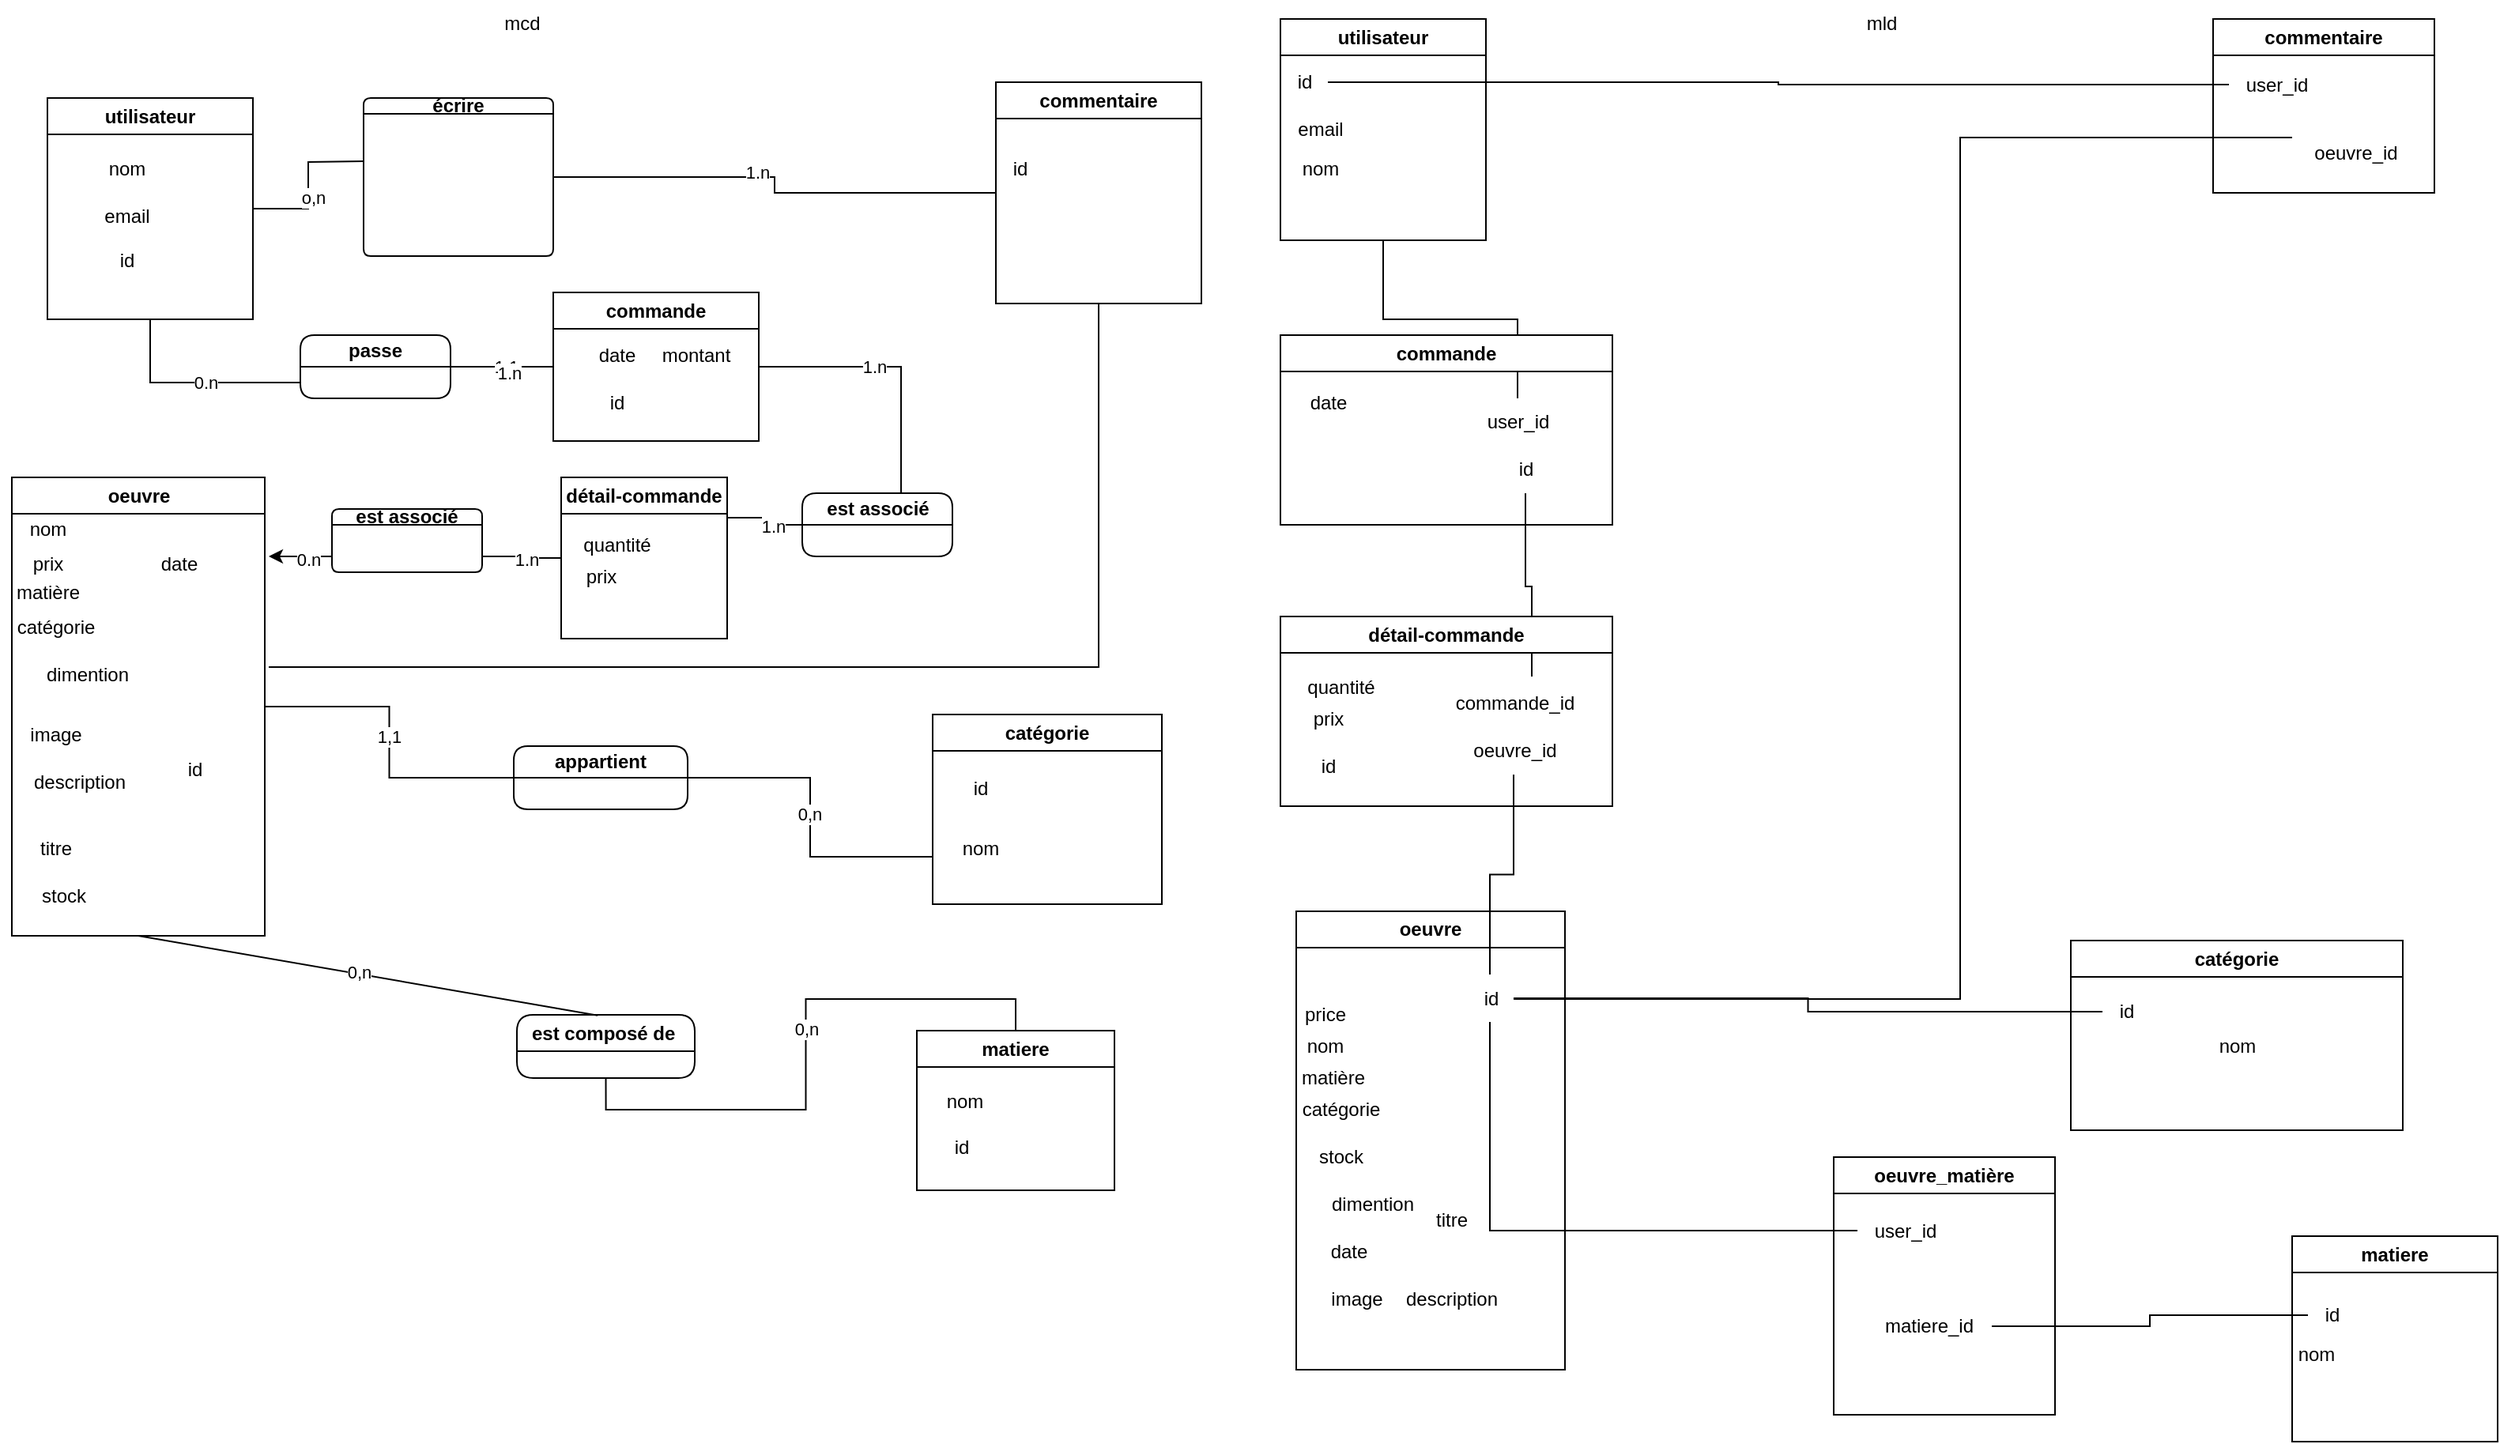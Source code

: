 <mxfile version="21.7.5" type="github">
  <diagram name="Page-1" id="X5yiu0FX78xxfUfAtPjb">
    <mxGraphModel dx="1434" dy="1965" grid="1" gridSize="10" guides="1" tooltips="1" connect="1" arrows="0" fold="1" page="1" pageScale="1" pageWidth="827" pageHeight="1169" math="0" shadow="0">
      <root>
        <mxCell id="0" />
        <mxCell id="1" parent="0" />
        <mxCell id="hKR2xqrBpBzkC_AzMMqJ-10" style="edgeStyle=orthogonalEdgeStyle;rounded=0;orthogonalLoop=1;jettySize=auto;html=1;exitX=1;exitY=0.5;exitDx=0;exitDy=0;endArrow=none;endFill=0;entryX=0;entryY=0.5;entryDx=0;entryDy=0;" parent="1" source="hKR2xqrBpBzkC_AzMMqJ-1" target="hKR2xqrBpBzkC_AzMMqJ-8" edge="1">
          <mxGeometry relative="1" as="geometry">
            <mxPoint x="290" y="150" as="targetPoint" />
          </mxGeometry>
        </mxCell>
        <mxCell id="UXMaB1IVvwFSShyEtTy--24" value="1,1" style="edgeLabel;html=1;align=center;verticalAlign=middle;resizable=0;points=[];" parent="hKR2xqrBpBzkC_AzMMqJ-10" vertex="1" connectable="0">
          <mxGeometry x="-0.04" y="-1" relative="1" as="geometry">
            <mxPoint as="offset" />
          </mxGeometry>
        </mxCell>
        <mxCell id="hKR2xqrBpBzkC_AzMMqJ-1" value="oeuvre" style="swimlane;whiteSpace=wrap;html=1;" parent="1" vertex="1">
          <mxGeometry x="37.5" y="300" width="160" height="290" as="geometry">
            <mxRectangle x="100" y="90" width="80" height="30" as="alternateBounds" />
          </mxGeometry>
        </mxCell>
        <mxCell id="OttDLDanhumkcIIVTUDi-1" value="nom" style="text;html=1;align=center;verticalAlign=middle;resizable=0;points=[];autosize=1;strokeColor=none;fillColor=none;" parent="hKR2xqrBpBzkC_AzMMqJ-1" vertex="1">
          <mxGeometry x="-2.5" y="18" width="50" height="30" as="geometry" />
        </mxCell>
        <mxCell id="OttDLDanhumkcIIVTUDi-12" value="prix" style="text;html=1;align=center;verticalAlign=middle;resizable=0;points=[];autosize=1;strokeColor=none;fillColor=none;" parent="hKR2xqrBpBzkC_AzMMqJ-1" vertex="1">
          <mxGeometry x="2.5" y="40" width="40" height="30" as="geometry" />
        </mxCell>
        <mxCell id="OttDLDanhumkcIIVTUDi-5" value="matière" style="text;html=1;align=center;verticalAlign=middle;resizable=0;points=[];autosize=1;strokeColor=none;fillColor=none;" parent="hKR2xqrBpBzkC_AzMMqJ-1" vertex="1">
          <mxGeometry x="-7.5" y="58" width="60" height="30" as="geometry" />
        </mxCell>
        <mxCell id="OttDLDanhumkcIIVTUDi-6" value="catégorie&lt;br&gt;" style="text;html=1;align=center;verticalAlign=middle;resizable=0;points=[];autosize=1;strokeColor=none;fillColor=none;" parent="hKR2xqrBpBzkC_AzMMqJ-1" vertex="1">
          <mxGeometry x="-7.5" y="80" width="70" height="30" as="geometry" />
        </mxCell>
        <mxCell id="7Hj6Rm724ojfowIjyQZJ-3" value="titre" style="text;html=1;align=center;verticalAlign=middle;resizable=0;points=[];autosize=1;strokeColor=none;fillColor=none;" vertex="1" parent="hKR2xqrBpBzkC_AzMMqJ-1">
          <mxGeometry x="7.5" y="220" width="40" height="30" as="geometry" />
        </mxCell>
        <mxCell id="7Hj6Rm724ojfowIjyQZJ-4" value="image&lt;br&gt;" style="text;html=1;align=center;verticalAlign=middle;resizable=0;points=[];autosize=1;strokeColor=none;fillColor=none;" vertex="1" parent="hKR2xqrBpBzkC_AzMMqJ-1">
          <mxGeometry x="-2.5" y="148" width="60" height="30" as="geometry" />
        </mxCell>
        <mxCell id="7Hj6Rm724ojfowIjyQZJ-7" value="description" style="text;html=1;align=center;verticalAlign=middle;resizable=0;points=[];autosize=1;strokeColor=none;fillColor=none;" vertex="1" parent="hKR2xqrBpBzkC_AzMMqJ-1">
          <mxGeometry x="2.5" y="178" width="80" height="30" as="geometry" />
        </mxCell>
        <mxCell id="7Hj6Rm724ojfowIjyQZJ-6" value="stock" style="text;html=1;align=center;verticalAlign=middle;resizable=0;points=[];autosize=1;strokeColor=none;fillColor=none;" vertex="1" parent="hKR2xqrBpBzkC_AzMMqJ-1">
          <mxGeometry x="7.5" y="250" width="50" height="30" as="geometry" />
        </mxCell>
        <mxCell id="7Hj6Rm724ojfowIjyQZJ-5" value="date" style="text;html=1;align=center;verticalAlign=middle;resizable=0;points=[];autosize=1;strokeColor=none;fillColor=none;" vertex="1" parent="hKR2xqrBpBzkC_AzMMqJ-1">
          <mxGeometry x="80" y="40" width="50" height="30" as="geometry" />
        </mxCell>
        <mxCell id="7Hj6Rm724ojfowIjyQZJ-1" value="dimention" style="text;html=1;align=center;verticalAlign=middle;resizable=0;points=[];autosize=1;strokeColor=none;fillColor=none;" vertex="1" parent="hKR2xqrBpBzkC_AzMMqJ-1">
          <mxGeometry x="7.5" y="110" width="80" height="30" as="geometry" />
        </mxCell>
        <mxCell id="OttDLDanhumkcIIVTUDi-24" value="id" style="text;html=1;align=center;verticalAlign=middle;resizable=0;points=[];autosize=1;strokeColor=none;fillColor=none;" parent="hKR2xqrBpBzkC_AzMMqJ-1" vertex="1">
          <mxGeometry x="100" y="170" width="30" height="30" as="geometry" />
        </mxCell>
        <mxCell id="hKR2xqrBpBzkC_AzMMqJ-7" style="edgeStyle=orthogonalEdgeStyle;rounded=0;orthogonalLoop=1;jettySize=auto;html=1;exitX=0.5;exitY=1;exitDx=0;exitDy=0;entryX=0.5;entryY=0;entryDx=0;entryDy=0;endArrow=none;endFill=0;" parent="1" source="hKR2xqrBpBzkC_AzMMqJ-2" target="hKR2xqrBpBzkC_AzMMqJ-4" edge="1">
          <mxGeometry relative="1" as="geometry" />
        </mxCell>
        <mxCell id="OttDLDanhumkcIIVTUDi-23" value="0,n" style="edgeLabel;html=1;align=center;verticalAlign=middle;resizable=0;points=[];" parent="hKR2xqrBpBzkC_AzMMqJ-7" vertex="1" connectable="0">
          <mxGeometry x="0.073" relative="1" as="geometry">
            <mxPoint as="offset" />
          </mxGeometry>
        </mxCell>
        <mxCell id="hKR2xqrBpBzkC_AzMMqJ-2" value="est composé de&amp;nbsp;" style="swimlane;whiteSpace=wrap;html=1;rounded=1;" parent="1" vertex="1">
          <mxGeometry x="357" y="640" width="112.5" height="40" as="geometry" />
        </mxCell>
        <mxCell id="hKR2xqrBpBzkC_AzMMqJ-3" value="" style="endArrow=none;html=1;rounded=0;entryX=0.5;entryY=1;entryDx=0;entryDy=0;exitX=0.454;exitY=0.009;exitDx=0;exitDy=0;exitPerimeter=0;" parent="1" source="hKR2xqrBpBzkC_AzMMqJ-2" target="hKR2xqrBpBzkC_AzMMqJ-1" edge="1">
          <mxGeometry width="50" height="50" relative="1" as="geometry">
            <mxPoint x="140" y="260" as="sourcePoint" />
            <mxPoint x="190" y="210" as="targetPoint" />
          </mxGeometry>
        </mxCell>
        <mxCell id="UXMaB1IVvwFSShyEtTy--27" value="0,n" style="edgeLabel;html=1;align=center;verticalAlign=middle;resizable=0;points=[];" parent="hKR2xqrBpBzkC_AzMMqJ-3" vertex="1" connectable="0">
          <mxGeometry x="0.041" y="-1" relative="1" as="geometry">
            <mxPoint as="offset" />
          </mxGeometry>
        </mxCell>
        <mxCell id="hKR2xqrBpBzkC_AzMMqJ-4" value="matiere" style="swimlane;whiteSpace=wrap;html=1;" parent="1" vertex="1">
          <mxGeometry x="610" y="650" width="125" height="101" as="geometry" />
        </mxCell>
        <mxCell id="OttDLDanhumkcIIVTUDi-13" value="nom" style="text;html=1;align=center;verticalAlign=middle;resizable=0;points=[];autosize=1;strokeColor=none;fillColor=none;" parent="hKR2xqrBpBzkC_AzMMqJ-4" vertex="1">
          <mxGeometry x="5" y="30" width="50" height="30" as="geometry" />
        </mxCell>
        <mxCell id="7Hj6Rm724ojfowIjyQZJ-76" value="id" style="text;html=1;align=center;verticalAlign=middle;resizable=0;points=[];autosize=1;strokeColor=none;fillColor=none;" vertex="1" parent="hKR2xqrBpBzkC_AzMMqJ-4">
          <mxGeometry x="12.5" y="58.5" width="30" height="30" as="geometry" />
        </mxCell>
        <mxCell id="hKR2xqrBpBzkC_AzMMqJ-11" style="edgeStyle=orthogonalEdgeStyle;rounded=0;orthogonalLoop=1;jettySize=auto;html=1;exitX=1;exitY=0.5;exitDx=0;exitDy=0;startArrow=none;startFill=0;endArrow=none;endFill=0;entryX=0;entryY=0.75;entryDx=0;entryDy=0;" parent="1" source="hKR2xqrBpBzkC_AzMMqJ-8" target="hKR2xqrBpBzkC_AzMMqJ-9" edge="1">
          <mxGeometry relative="1" as="geometry">
            <mxPoint x="500" y="350" as="targetPoint" />
            <Array as="points" />
          </mxGeometry>
        </mxCell>
        <mxCell id="OttDLDanhumkcIIVTUDi-18" value="0,n" style="edgeLabel;html=1;align=center;verticalAlign=middle;resizable=0;points=[];" parent="hKR2xqrBpBzkC_AzMMqJ-11" vertex="1" connectable="0">
          <mxGeometry x="-0.02" y="-1" relative="1" as="geometry">
            <mxPoint as="offset" />
          </mxGeometry>
        </mxCell>
        <mxCell id="hKR2xqrBpBzkC_AzMMqJ-8" value="appartient" style="swimlane;whiteSpace=wrap;html=1;startSize=20;rounded=1;" parent="1" vertex="1">
          <mxGeometry x="355" y="470" width="110" height="40" as="geometry" />
        </mxCell>
        <mxCell id="hKR2xqrBpBzkC_AzMMqJ-9" value="catégorie" style="swimlane;whiteSpace=wrap;html=1;" parent="1" vertex="1">
          <mxGeometry x="620" y="450" width="145" height="120" as="geometry" />
        </mxCell>
        <mxCell id="OttDLDanhumkcIIVTUDi-52" value="id" style="text;html=1;align=center;verticalAlign=middle;resizable=0;points=[];autosize=1;strokeColor=none;fillColor=none;" parent="hKR2xqrBpBzkC_AzMMqJ-9" vertex="1">
          <mxGeometry x="15" y="32" width="30" height="30" as="geometry" />
        </mxCell>
        <mxCell id="OttDLDanhumkcIIVTUDi-14" value="nom" style="text;html=1;align=center;verticalAlign=middle;resizable=0;points=[];autosize=1;strokeColor=none;fillColor=none;" parent="hKR2xqrBpBzkC_AzMMqJ-9" vertex="1">
          <mxGeometry x="5" y="70" width="50" height="30" as="geometry" />
        </mxCell>
        <mxCell id="km_v9DfZ6WlGLIxboe69-3" style="edgeStyle=orthogonalEdgeStyle;rounded=0;orthogonalLoop=1;jettySize=auto;html=1;exitX=1;exitY=0.5;exitDx=0;exitDy=0;endArrow=none;endFill=0;" parent="1" source="hKR2xqrBpBzkC_AzMMqJ-14" edge="1">
          <mxGeometry relative="1" as="geometry">
            <mxPoint x="260" y="100" as="targetPoint" />
          </mxGeometry>
        </mxCell>
        <mxCell id="UXMaB1IVvwFSShyEtTy--25" value="o,n" style="edgeLabel;html=1;align=center;verticalAlign=middle;resizable=0;points=[];" parent="km_v9DfZ6WlGLIxboe69-3" vertex="1" connectable="0">
          <mxGeometry x="-0.148" y="-2" relative="1" as="geometry">
            <mxPoint x="1" as="offset" />
          </mxGeometry>
        </mxCell>
        <mxCell id="7Hj6Rm724ojfowIjyQZJ-54" style="edgeStyle=orthogonalEdgeStyle;rounded=0;orthogonalLoop=1;jettySize=auto;html=1;exitX=0.5;exitY=1;exitDx=0;exitDy=0;entryX=0;entryY=0.75;entryDx=0;entryDy=0;endArrow=none;endFill=0;" edge="1" parent="1" source="hKR2xqrBpBzkC_AzMMqJ-14" target="7Hj6Rm724ojfowIjyQZJ-50">
          <mxGeometry relative="1" as="geometry" />
        </mxCell>
        <mxCell id="7Hj6Rm724ojfowIjyQZJ-60" value="0.n" style="edgeLabel;html=1;align=center;verticalAlign=middle;resizable=0;points=[];" vertex="1" connectable="0" parent="7Hj6Rm724ojfowIjyQZJ-54">
          <mxGeometry x="0.111" relative="1" as="geometry">
            <mxPoint as="offset" />
          </mxGeometry>
        </mxCell>
        <mxCell id="hKR2xqrBpBzkC_AzMMqJ-14" value="utilisateur" style="swimlane;whiteSpace=wrap;html=1;" parent="1" vertex="1">
          <mxGeometry x="60" y="60" width="130" height="140" as="geometry" />
        </mxCell>
        <mxCell id="OttDLDanhumkcIIVTUDi-8" value="nom" style="text;html=1;align=center;verticalAlign=middle;resizable=0;points=[];autosize=1;strokeColor=none;fillColor=none;" parent="hKR2xqrBpBzkC_AzMMqJ-14" vertex="1">
          <mxGeometry x="25" y="30" width="50" height="30" as="geometry" />
        </mxCell>
        <mxCell id="OttDLDanhumkcIIVTUDi-9" value="email" style="text;html=1;align=center;verticalAlign=middle;resizable=0;points=[];autosize=1;strokeColor=none;fillColor=none;" parent="hKR2xqrBpBzkC_AzMMqJ-14" vertex="1">
          <mxGeometry x="25" y="60" width="50" height="30" as="geometry" />
        </mxCell>
        <mxCell id="OttDLDanhumkcIIVTUDi-25" value="id" style="text;html=1;align=center;verticalAlign=middle;resizable=0;points=[];autosize=1;strokeColor=none;fillColor=none;" parent="hKR2xqrBpBzkC_AzMMqJ-14" vertex="1">
          <mxGeometry x="35" y="88" width="30" height="30" as="geometry" />
        </mxCell>
        <mxCell id="7Hj6Rm724ojfowIjyQZJ-58" style="edgeStyle=orthogonalEdgeStyle;rounded=0;orthogonalLoop=1;jettySize=auto;html=1;exitX=0;exitY=0.5;exitDx=0;exitDy=0;entryX=1;entryY=0.75;entryDx=0;entryDy=0;endArrow=none;endFill=0;" edge="1" parent="1" source="OttDLDanhumkcIIVTUDi-11" target="7Hj6Rm724ojfowIjyQZJ-53">
          <mxGeometry relative="1" as="geometry" />
        </mxCell>
        <mxCell id="7Hj6Rm724ojfowIjyQZJ-64" value="1.n" style="edgeLabel;html=1;align=center;verticalAlign=middle;resizable=0;points=[];" vertex="1" connectable="0" parent="7Hj6Rm724ojfowIjyQZJ-58">
          <mxGeometry x="-0.111" y="1" relative="1" as="geometry">
            <mxPoint as="offset" />
          </mxGeometry>
        </mxCell>
        <mxCell id="OttDLDanhumkcIIVTUDi-11" value="détail-commande" style="swimlane;whiteSpace=wrap;html=1;" parent="1" vertex="1">
          <mxGeometry x="385" y="300" width="105" height="102" as="geometry" />
        </mxCell>
        <mxCell id="UXMaB1IVvwFSShyEtTy--22" style="edgeStyle=orthogonalEdgeStyle;rounded=0;orthogonalLoop=1;jettySize=auto;html=1;endArrow=none;endFill=0;" parent="1" source="OttDLDanhumkcIIVTUDi-37" target="UXMaB1IVvwFSShyEtTy--9" edge="1">
          <mxGeometry relative="1" as="geometry" />
        </mxCell>
        <mxCell id="7Hj6Rm724ojfowIjyQZJ-34" style="edgeStyle=orthogonalEdgeStyle;rounded=0;orthogonalLoop=1;jettySize=auto;html=1;exitX=0.5;exitY=1;exitDx=0;exitDy=0;endArrow=none;endFill=0;" edge="1" parent="1" source="OttDLDanhumkcIIVTUDi-34" target="7Hj6Rm724ojfowIjyQZJ-43">
          <mxGeometry relative="1" as="geometry" />
        </mxCell>
        <mxCell id="OttDLDanhumkcIIVTUDi-34" value="utilisateur" style="swimlane;whiteSpace=wrap;html=1;" parent="1" vertex="1">
          <mxGeometry x="840" y="10" width="130" height="140" as="geometry" />
        </mxCell>
        <mxCell id="OttDLDanhumkcIIVTUDi-35" value="nom" style="text;html=1;align=center;verticalAlign=middle;resizable=0;points=[];autosize=1;strokeColor=none;fillColor=none;" parent="OttDLDanhumkcIIVTUDi-34" vertex="1">
          <mxGeometry y="80" width="50" height="30" as="geometry" />
        </mxCell>
        <mxCell id="OttDLDanhumkcIIVTUDi-36" value="email" style="text;html=1;align=center;verticalAlign=middle;resizable=0;points=[];autosize=1;strokeColor=none;fillColor=none;" parent="OttDLDanhumkcIIVTUDi-34" vertex="1">
          <mxGeometry y="55" width="50" height="30" as="geometry" />
        </mxCell>
        <mxCell id="OttDLDanhumkcIIVTUDi-37" value="id" style="text;html=1;align=center;verticalAlign=middle;resizable=0;points=[];autosize=1;strokeColor=none;fillColor=none;" parent="OttDLDanhumkcIIVTUDi-34" vertex="1">
          <mxGeometry y="25" width="30" height="30" as="geometry" />
        </mxCell>
        <mxCell id="OttDLDanhumkcIIVTUDi-38" value="catégorie" style="swimlane;whiteSpace=wrap;html=1;" parent="1" vertex="1">
          <mxGeometry x="1340" y="593" width="210" height="120" as="geometry" />
        </mxCell>
        <mxCell id="km_v9DfZ6WlGLIxboe69-10" value="id&lt;br&gt;" style="text;html=1;align=center;verticalAlign=middle;resizable=0;points=[];autosize=1;strokeColor=none;fillColor=none;" parent="OttDLDanhumkcIIVTUDi-38" vertex="1">
          <mxGeometry x="20" y="30" width="30" height="30" as="geometry" />
        </mxCell>
        <mxCell id="7Hj6Rm724ojfowIjyQZJ-15" value="nom" style="text;html=1;align=center;verticalAlign=middle;resizable=0;points=[];autosize=1;strokeColor=none;fillColor=none;" vertex="1" parent="OttDLDanhumkcIIVTUDi-38">
          <mxGeometry x="80" y="52" width="50" height="30" as="geometry" />
        </mxCell>
        <mxCell id="UXMaB1IVvwFSShyEtTy--11" style="edgeStyle=orthogonalEdgeStyle;rounded=0;orthogonalLoop=1;jettySize=auto;html=1;endArrow=none;endFill=0;" parent="1" source="km_v9DfZ6WlGLIxboe69-11" target="km_v9DfZ6WlGLIxboe69-10" edge="1">
          <mxGeometry relative="1" as="geometry">
            <mxPoint x="1215" y="226.5" as="targetPoint" />
          </mxGeometry>
        </mxCell>
        <mxCell id="OttDLDanhumkcIIVTUDi-39" value="oeuvre" style="swimlane;whiteSpace=wrap;html=1;" parent="1" vertex="1">
          <mxGeometry x="850" y="574.5" width="170" height="290" as="geometry">
            <mxRectangle x="100" y="90" width="80" height="30" as="alternateBounds" />
          </mxGeometry>
        </mxCell>
        <mxCell id="OttDLDanhumkcIIVTUDi-40" value="nom" style="text;html=1;align=center;verticalAlign=middle;resizable=0;points=[];autosize=1;strokeColor=none;fillColor=none;" parent="OttDLDanhumkcIIVTUDi-39" vertex="1">
          <mxGeometry x="-7.5" y="70" width="50" height="30" as="geometry" />
        </mxCell>
        <mxCell id="OttDLDanhumkcIIVTUDi-41" value="price" style="text;html=1;align=center;verticalAlign=middle;resizable=0;points=[];autosize=1;strokeColor=none;fillColor=none;" parent="OttDLDanhumkcIIVTUDi-39" vertex="1">
          <mxGeometry x="-7.5" y="50" width="50" height="30" as="geometry" />
        </mxCell>
        <mxCell id="OttDLDanhumkcIIVTUDi-42" value="matière" style="text;html=1;align=center;verticalAlign=middle;resizable=0;points=[];autosize=1;strokeColor=none;fillColor=none;" parent="OttDLDanhumkcIIVTUDi-39" vertex="1">
          <mxGeometry x="-7.5" y="90" width="60" height="30" as="geometry" />
        </mxCell>
        <mxCell id="OttDLDanhumkcIIVTUDi-43" value="catégorie&lt;br&gt;" style="text;html=1;align=center;verticalAlign=middle;resizable=0;points=[];autosize=1;strokeColor=none;fillColor=none;" parent="OttDLDanhumkcIIVTUDi-39" vertex="1">
          <mxGeometry x="-7.5" y="110" width="70" height="30" as="geometry" />
        </mxCell>
        <mxCell id="km_v9DfZ6WlGLIxboe69-11" value="id&lt;br&gt;" style="text;html=1;align=center;verticalAlign=middle;resizable=0;points=[];autosize=1;strokeColor=none;fillColor=none;" parent="OttDLDanhumkcIIVTUDi-39" vertex="1">
          <mxGeometry x="107.5" y="40" width="30" height="30" as="geometry" />
        </mxCell>
        <mxCell id="7Hj6Rm724ojfowIjyQZJ-8" value="stock" style="text;html=1;align=center;verticalAlign=middle;resizable=0;points=[];autosize=1;strokeColor=none;fillColor=none;" vertex="1" parent="OttDLDanhumkcIIVTUDi-39">
          <mxGeometry x="2.5" y="140" width="50" height="30" as="geometry" />
        </mxCell>
        <mxCell id="7Hj6Rm724ojfowIjyQZJ-13" value="dimention" style="text;html=1;align=center;verticalAlign=middle;resizable=0;points=[];autosize=1;strokeColor=none;fillColor=none;" vertex="1" parent="OttDLDanhumkcIIVTUDi-39">
          <mxGeometry x="7.5" y="170" width="80" height="30" as="geometry" />
        </mxCell>
        <mxCell id="7Hj6Rm724ojfowIjyQZJ-14" value="date" style="text;html=1;align=center;verticalAlign=middle;resizable=0;points=[];autosize=1;strokeColor=none;fillColor=none;" vertex="1" parent="OttDLDanhumkcIIVTUDi-39">
          <mxGeometry x="7.5" y="200" width="50" height="30" as="geometry" />
        </mxCell>
        <mxCell id="7Hj6Rm724ojfowIjyQZJ-12" value="image" style="text;html=1;align=center;verticalAlign=middle;resizable=0;points=[];autosize=1;strokeColor=none;fillColor=none;" vertex="1" parent="OttDLDanhumkcIIVTUDi-39">
          <mxGeometry x="7.5" y="230" width="60" height="30" as="geometry" />
        </mxCell>
        <mxCell id="7Hj6Rm724ojfowIjyQZJ-11" value="description" style="text;html=1;align=center;verticalAlign=middle;resizable=0;points=[];autosize=1;strokeColor=none;fillColor=none;" vertex="1" parent="OttDLDanhumkcIIVTUDi-39">
          <mxGeometry x="57.5" y="230" width="80" height="30" as="geometry" />
        </mxCell>
        <mxCell id="7Hj6Rm724ojfowIjyQZJ-10" value="titre" style="text;html=1;align=center;verticalAlign=middle;resizable=0;points=[];autosize=1;strokeColor=none;fillColor=none;" vertex="1" parent="OttDLDanhumkcIIVTUDi-39">
          <mxGeometry x="77.5" y="180" width="40" height="30" as="geometry" />
        </mxCell>
        <mxCell id="UXMaB1IVvwFSShyEtTy--17" style="edgeStyle=orthogonalEdgeStyle;rounded=0;orthogonalLoop=1;jettySize=auto;html=1;endArrow=none;endFill=0;" parent="1" source="km_v9DfZ6WlGLIxboe69-13" target="UXMaB1IVvwFSShyEtTy--15" edge="1">
          <mxGeometry relative="1" as="geometry" />
        </mxCell>
        <mxCell id="OttDLDanhumkcIIVTUDi-44" value="matiere" style="swimlane;whiteSpace=wrap;html=1;" parent="1" vertex="1">
          <mxGeometry x="1480" y="780" width="130" height="130" as="geometry" />
        </mxCell>
        <mxCell id="OttDLDanhumkcIIVTUDi-47" value="nom" style="text;html=1;align=center;verticalAlign=middle;resizable=0;points=[];autosize=1;strokeColor=none;fillColor=none;" parent="OttDLDanhumkcIIVTUDi-44" vertex="1">
          <mxGeometry x="-10" y="60" width="50" height="30" as="geometry" />
        </mxCell>
        <mxCell id="km_v9DfZ6WlGLIxboe69-13" value="id&lt;br&gt;" style="text;html=1;align=center;verticalAlign=middle;resizable=0;points=[];autosize=1;strokeColor=none;fillColor=none;" parent="OttDLDanhumkcIIVTUDi-44" vertex="1">
          <mxGeometry x="10" y="35" width="30" height="30" as="geometry" />
        </mxCell>
        <mxCell id="7Hj6Rm724ojfowIjyQZJ-77" style="edgeStyle=orthogonalEdgeStyle;rounded=0;orthogonalLoop=1;jettySize=auto;html=1;exitX=0.5;exitY=1;exitDx=0;exitDy=0;endArrow=none;endFill=0;" edge="1" parent="1" source="OttDLDanhumkcIIVTUDi-53">
          <mxGeometry relative="1" as="geometry">
            <mxPoint x="200" y="420" as="targetPoint" />
            <Array as="points">
              <mxPoint x="725" y="420" />
            </Array>
          </mxGeometry>
        </mxCell>
        <mxCell id="OttDLDanhumkcIIVTUDi-53" value="commentaire" style="swimlane;whiteSpace=wrap;html=1;" parent="1" vertex="1">
          <mxGeometry x="660" y="50" width="130" height="140" as="geometry" />
        </mxCell>
        <mxCell id="OttDLDanhumkcIIVTUDi-56" value="id" style="text;html=1;align=center;verticalAlign=middle;resizable=0;points=[];autosize=1;strokeColor=none;fillColor=none;" parent="OttDLDanhumkcIIVTUDi-53" vertex="1">
          <mxGeometry y="40" width="30" height="30" as="geometry" />
        </mxCell>
        <mxCell id="OttDLDanhumkcIIVTUDi-57" value="mcd" style="text;html=1;align=center;verticalAlign=middle;resizable=0;points=[];autosize=1;strokeColor=none;fillColor=none;" parent="1" vertex="1">
          <mxGeometry x="335" y="-2" width="50" height="30" as="geometry" />
        </mxCell>
        <mxCell id="OttDLDanhumkcIIVTUDi-58" value="mld" style="text;html=1;align=center;verticalAlign=middle;resizable=0;points=[];autosize=1;strokeColor=none;fillColor=none;" parent="1" vertex="1">
          <mxGeometry x="1200" y="-2" width="40" height="30" as="geometry" />
        </mxCell>
        <mxCell id="km_v9DfZ6WlGLIxboe69-4" style="edgeStyle=orthogonalEdgeStyle;rounded=0;orthogonalLoop=1;jettySize=auto;html=1;exitX=1;exitY=0.5;exitDx=0;exitDy=0;entryX=0;entryY=0.5;entryDx=0;entryDy=0;endArrow=none;endFill=0;" parent="1" source="km_v9DfZ6WlGLIxboe69-1" target="OttDLDanhumkcIIVTUDi-53" edge="1">
          <mxGeometry relative="1" as="geometry">
            <mxPoint x="430" y="150" as="targetPoint" />
          </mxGeometry>
        </mxCell>
        <mxCell id="7Hj6Rm724ojfowIjyQZJ-68" value="t" style="edgeLabel;html=1;align=center;verticalAlign=middle;resizable=0;points=[];" vertex="1" connectable="0" parent="km_v9DfZ6WlGLIxboe69-4">
          <mxGeometry x="-0.076" y="2" relative="1" as="geometry">
            <mxPoint as="offset" />
          </mxGeometry>
        </mxCell>
        <mxCell id="7Hj6Rm724ojfowIjyQZJ-69" value="1.n" style="edgeLabel;html=1;align=center;verticalAlign=middle;resizable=0;points=[];" vertex="1" connectable="0" parent="km_v9DfZ6WlGLIxboe69-4">
          <mxGeometry x="-0.11" y="3" relative="1" as="geometry">
            <mxPoint as="offset" />
          </mxGeometry>
        </mxCell>
        <mxCell id="km_v9DfZ6WlGLIxboe69-1" value="écrire" style="swimlane;whiteSpace=wrap;html=1;startSize=10;rounded=1;" parent="1" vertex="1">
          <mxGeometry x="260" y="60" width="120" height="100" as="geometry" />
        </mxCell>
        <mxCell id="7Hj6Rm724ojfowIjyQZJ-37" style="edgeStyle=orthogonalEdgeStyle;rounded=0;orthogonalLoop=1;jettySize=auto;html=1;endArrow=none;endFill=0;" edge="1" parent="1" source="UXMaB1IVvwFSShyEtTy--21" target="km_v9DfZ6WlGLIxboe69-11">
          <mxGeometry relative="1" as="geometry">
            <Array as="points">
              <mxPoint x="1270" y="85" />
              <mxPoint x="1270" y="630" />
            </Array>
          </mxGeometry>
        </mxCell>
        <mxCell id="UXMaB1IVvwFSShyEtTy--8" value="commentaire" style="swimlane;whiteSpace=wrap;html=1;" parent="1" vertex="1">
          <mxGeometry x="1430" y="10" width="140" height="110" as="geometry">
            <mxRectangle x="100" y="90" width="80" height="30" as="alternateBounds" />
          </mxGeometry>
        </mxCell>
        <mxCell id="UXMaB1IVvwFSShyEtTy--9" value="user_id" style="text;html=1;align=center;verticalAlign=middle;resizable=0;points=[];autosize=1;strokeColor=none;fillColor=none;" parent="UXMaB1IVvwFSShyEtTy--8" vertex="1">
          <mxGeometry x="10" y="26.5" width="60" height="30" as="geometry" />
        </mxCell>
        <mxCell id="UXMaB1IVvwFSShyEtTy--21" value="oeuvre_id" style="text;html=1;align=center;verticalAlign=middle;resizable=0;points=[];autosize=1;strokeColor=none;fillColor=none;" parent="UXMaB1IVvwFSShyEtTy--8" vertex="1">
          <mxGeometry x="50" y="70" width="80" height="30" as="geometry" />
        </mxCell>
        <mxCell id="UXMaB1IVvwFSShyEtTy--16" style="edgeStyle=orthogonalEdgeStyle;rounded=0;orthogonalLoop=1;jettySize=auto;html=1;endArrow=none;endFill=0;" parent="1" source="UXMaB1IVvwFSShyEtTy--14" target="km_v9DfZ6WlGLIxboe69-11" edge="1">
          <mxGeometry relative="1" as="geometry" />
        </mxCell>
        <mxCell id="UXMaB1IVvwFSShyEtTy--13" value="oeuvre_matière" style="swimlane;whiteSpace=wrap;html=1;" parent="1" vertex="1">
          <mxGeometry x="1190" y="730" width="140" height="163" as="geometry">
            <mxRectangle x="100" y="90" width="80" height="30" as="alternateBounds" />
          </mxGeometry>
        </mxCell>
        <mxCell id="UXMaB1IVvwFSShyEtTy--14" value="user_id" style="text;html=1;align=center;verticalAlign=middle;resizable=0;points=[];autosize=1;strokeColor=none;fillColor=none;" parent="UXMaB1IVvwFSShyEtTy--13" vertex="1">
          <mxGeometry x="15" y="31.5" width="60" height="30" as="geometry" />
        </mxCell>
        <mxCell id="UXMaB1IVvwFSShyEtTy--15" value="matiere_id" style="text;html=1;align=center;verticalAlign=middle;resizable=0;points=[];autosize=1;strokeColor=none;fillColor=none;" parent="UXMaB1IVvwFSShyEtTy--13" vertex="1">
          <mxGeometry x="20" y="92" width="80" height="30" as="geometry" />
        </mxCell>
        <mxCell id="7Hj6Rm724ojfowIjyQZJ-35" style="edgeStyle=orthogonalEdgeStyle;rounded=0;orthogonalLoop=1;jettySize=auto;html=1;entryX=0.615;entryY=-0.067;entryDx=0;entryDy=0;endArrow=none;endFill=0;entryPerimeter=0;" edge="1" parent="1" source="7Hj6Rm724ojfowIjyQZJ-31" target="7Hj6Rm724ojfowIjyQZJ-38">
          <mxGeometry relative="1" as="geometry" />
        </mxCell>
        <mxCell id="7Hj6Rm724ojfowIjyQZJ-30" value="commande" style="swimlane;whiteSpace=wrap;html=1;" vertex="1" parent="1">
          <mxGeometry x="840" y="210" width="210" height="120" as="geometry" />
        </mxCell>
        <mxCell id="7Hj6Rm724ojfowIjyQZJ-31" value="id&lt;br&gt;" style="text;html=1;align=center;verticalAlign=middle;resizable=0;points=[];autosize=1;strokeColor=none;fillColor=none;" vertex="1" parent="7Hj6Rm724ojfowIjyQZJ-30">
          <mxGeometry x="140" y="70" width="30" height="30" as="geometry" />
        </mxCell>
        <mxCell id="7Hj6Rm724ojfowIjyQZJ-43" value="user_id" style="text;html=1;align=center;verticalAlign=middle;resizable=0;points=[];autosize=1;strokeColor=none;fillColor=none;" vertex="1" parent="7Hj6Rm724ojfowIjyQZJ-30">
          <mxGeometry x="120" y="40" width="60" height="30" as="geometry" />
        </mxCell>
        <mxCell id="7Hj6Rm724ojfowIjyQZJ-36" style="edgeStyle=orthogonalEdgeStyle;rounded=0;orthogonalLoop=1;jettySize=auto;html=1;endArrow=none;endFill=0;" edge="1" parent="1" source="7Hj6Rm724ojfowIjyQZJ-40" target="km_v9DfZ6WlGLIxboe69-11">
          <mxGeometry relative="1" as="geometry" />
        </mxCell>
        <mxCell id="7Hj6Rm724ojfowIjyQZJ-33" value="détail-commande" style="swimlane;whiteSpace=wrap;html=1;" vertex="1" parent="1">
          <mxGeometry x="840" y="388" width="210" height="120" as="geometry" />
        </mxCell>
        <mxCell id="7Hj6Rm724ojfowIjyQZJ-38" value="commande_id" style="text;html=1;align=center;verticalAlign=middle;resizable=0;points=[];autosize=1;strokeColor=none;fillColor=none;" vertex="1" parent="7Hj6Rm724ojfowIjyQZJ-33">
          <mxGeometry x="97.5" y="40" width="100" height="30" as="geometry" />
        </mxCell>
        <mxCell id="7Hj6Rm724ojfowIjyQZJ-39" value="quantité" style="text;html=1;align=center;verticalAlign=middle;resizable=0;points=[];autosize=1;strokeColor=none;fillColor=none;" vertex="1" parent="7Hj6Rm724ojfowIjyQZJ-33">
          <mxGeometry x="2.5" y="30" width="70" height="30" as="geometry" />
        </mxCell>
        <mxCell id="7Hj6Rm724ojfowIjyQZJ-40" value="oeuvre_id" style="text;html=1;align=center;verticalAlign=middle;resizable=0;points=[];autosize=1;strokeColor=none;fillColor=none;" vertex="1" parent="7Hj6Rm724ojfowIjyQZJ-33">
          <mxGeometry x="107.5" y="70" width="80" height="30" as="geometry" />
        </mxCell>
        <mxCell id="7Hj6Rm724ojfowIjyQZJ-41" value="prix" style="text;html=1;align=center;verticalAlign=middle;resizable=0;points=[];autosize=1;strokeColor=none;fillColor=none;" vertex="1" parent="1">
          <mxGeometry x="850" y="438" width="40" height="30" as="geometry" />
        </mxCell>
        <mxCell id="7Hj6Rm724ojfowIjyQZJ-42" value="id" style="text;html=1;align=center;verticalAlign=middle;resizable=0;points=[];autosize=1;strokeColor=none;fillColor=none;" vertex="1" parent="1">
          <mxGeometry x="855" y="468" width="30" height="30" as="geometry" />
        </mxCell>
        <mxCell id="7Hj6Rm724ojfowIjyQZJ-44" value="date" style="text;html=1;align=center;verticalAlign=middle;resizable=0;points=[];autosize=1;strokeColor=none;fillColor=none;" vertex="1" parent="1">
          <mxGeometry x="845" y="238" width="50" height="30" as="geometry" />
        </mxCell>
        <mxCell id="7Hj6Rm724ojfowIjyQZJ-56" style="edgeStyle=orthogonalEdgeStyle;rounded=0;orthogonalLoop=1;jettySize=auto;html=1;exitX=1;exitY=0.5;exitDx=0;exitDy=0;entryX=0.658;entryY=0;entryDx=0;entryDy=0;entryPerimeter=0;endArrow=none;endFill=0;" edge="1" parent="1" source="7Hj6Rm724ojfowIjyQZJ-46" target="7Hj6Rm724ojfowIjyQZJ-51">
          <mxGeometry relative="1" as="geometry" />
        </mxCell>
        <mxCell id="7Hj6Rm724ojfowIjyQZJ-70" value="1.n" style="edgeLabel;html=1;align=center;verticalAlign=middle;resizable=0;points=[];" vertex="1" connectable="0" parent="7Hj6Rm724ojfowIjyQZJ-56">
          <mxGeometry x="-0.141" relative="1" as="geometry">
            <mxPoint as="offset" />
          </mxGeometry>
        </mxCell>
        <mxCell id="7Hj6Rm724ojfowIjyQZJ-46" value="commande" style="swimlane;whiteSpace=wrap;html=1;" vertex="1" parent="1">
          <mxGeometry x="380" y="183" width="130" height="94" as="geometry" />
        </mxCell>
        <mxCell id="7Hj6Rm724ojfowIjyQZJ-55" style="edgeStyle=orthogonalEdgeStyle;rounded=0;orthogonalLoop=1;jettySize=auto;html=1;exitX=1;exitY=0.5;exitDx=0;exitDy=0;entryX=0;entryY=0.5;entryDx=0;entryDy=0;endArrow=none;endFill=0;" edge="1" parent="1" source="7Hj6Rm724ojfowIjyQZJ-50" target="7Hj6Rm724ojfowIjyQZJ-46">
          <mxGeometry relative="1" as="geometry" />
        </mxCell>
        <mxCell id="7Hj6Rm724ojfowIjyQZJ-61" value="1.1" style="edgeLabel;html=1;align=center;verticalAlign=middle;resizable=0;points=[];" vertex="1" connectable="0" parent="7Hj6Rm724ojfowIjyQZJ-55">
          <mxGeometry x="0.077" relative="1" as="geometry">
            <mxPoint as="offset" />
          </mxGeometry>
        </mxCell>
        <mxCell id="7Hj6Rm724ojfowIjyQZJ-67" value="1.n" style="edgeLabel;html=1;align=center;verticalAlign=middle;resizable=0;points=[];" vertex="1" connectable="0" parent="7Hj6Rm724ojfowIjyQZJ-55">
          <mxGeometry x="0.139" y="-4" relative="1" as="geometry">
            <mxPoint as="offset" />
          </mxGeometry>
        </mxCell>
        <mxCell id="7Hj6Rm724ojfowIjyQZJ-50" value="passe" style="swimlane;whiteSpace=wrap;html=1;startSize=20;rounded=1;" vertex="1" parent="1">
          <mxGeometry x="220" y="210" width="95" height="40" as="geometry" />
        </mxCell>
        <mxCell id="7Hj6Rm724ojfowIjyQZJ-57" style="edgeStyle=orthogonalEdgeStyle;rounded=0;orthogonalLoop=1;jettySize=auto;html=1;exitX=0;exitY=0.5;exitDx=0;exitDy=0;entryX=1;entryY=0.25;entryDx=0;entryDy=0;endArrow=none;endFill=0;" edge="1" parent="1" source="7Hj6Rm724ojfowIjyQZJ-51" target="OttDLDanhumkcIIVTUDi-11">
          <mxGeometry relative="1" as="geometry" />
        </mxCell>
        <mxCell id="7Hj6Rm724ojfowIjyQZJ-78" value="1.n" style="edgeLabel;html=1;align=center;verticalAlign=middle;resizable=0;points=[];" vertex="1" connectable="0" parent="7Hj6Rm724ojfowIjyQZJ-57">
          <mxGeometry x="-0.288" y="1" relative="1" as="geometry">
            <mxPoint as="offset" />
          </mxGeometry>
        </mxCell>
        <mxCell id="7Hj6Rm724ojfowIjyQZJ-51" value="est associé" style="swimlane;whiteSpace=wrap;html=1;startSize=20;rounded=1;" vertex="1" parent="1">
          <mxGeometry x="537.5" y="310" width="95" height="40" as="geometry" />
        </mxCell>
        <mxCell id="7Hj6Rm724ojfowIjyQZJ-59" style="edgeStyle=orthogonalEdgeStyle;rounded=0;orthogonalLoop=1;jettySize=auto;html=1;exitX=0;exitY=0.75;exitDx=0;exitDy=0;" edge="1" parent="1" source="7Hj6Rm724ojfowIjyQZJ-53">
          <mxGeometry relative="1" as="geometry">
            <mxPoint x="200" y="350" as="targetPoint" />
          </mxGeometry>
        </mxCell>
        <mxCell id="7Hj6Rm724ojfowIjyQZJ-63" value="0.n" style="edgeLabel;html=1;align=center;verticalAlign=middle;resizable=0;points=[];" vertex="1" connectable="0" parent="7Hj6Rm724ojfowIjyQZJ-59">
          <mxGeometry x="-0.259" y="2" relative="1" as="geometry">
            <mxPoint as="offset" />
          </mxGeometry>
        </mxCell>
        <mxCell id="7Hj6Rm724ojfowIjyQZJ-53" value="est associé" style="swimlane;whiteSpace=wrap;html=1;startSize=10;rounded=1;" vertex="1" parent="1">
          <mxGeometry x="240" y="320" width="95" height="40" as="geometry" />
        </mxCell>
        <mxCell id="7Hj6Rm724ojfowIjyQZJ-71" value="date" style="text;html=1;align=center;verticalAlign=middle;resizable=0;points=[];autosize=1;strokeColor=none;fillColor=none;" vertex="1" parent="1">
          <mxGeometry x="395" y="208" width="50" height="30" as="geometry" />
        </mxCell>
        <mxCell id="7Hj6Rm724ojfowIjyQZJ-72" value="id" style="text;html=1;align=center;verticalAlign=middle;resizable=0;points=[];autosize=1;strokeColor=none;fillColor=none;" vertex="1" parent="1">
          <mxGeometry x="405" y="238" width="30" height="30" as="geometry" />
        </mxCell>
        <mxCell id="7Hj6Rm724ojfowIjyQZJ-73" value="quantité" style="text;html=1;align=center;verticalAlign=middle;resizable=0;points=[];autosize=1;strokeColor=none;fillColor=none;" vertex="1" parent="1">
          <mxGeometry x="385" y="328" width="70" height="30" as="geometry" />
        </mxCell>
        <mxCell id="7Hj6Rm724ojfowIjyQZJ-74" value="prix" style="text;html=1;align=center;verticalAlign=middle;resizable=0;points=[];autosize=1;strokeColor=none;fillColor=none;" vertex="1" parent="1">
          <mxGeometry x="390" y="348" width="40" height="30" as="geometry" />
        </mxCell>
        <mxCell id="7Hj6Rm724ojfowIjyQZJ-75" value="montant" style="text;html=1;align=center;verticalAlign=middle;resizable=0;points=[];autosize=1;strokeColor=none;fillColor=none;" vertex="1" parent="1">
          <mxGeometry x="435" y="208" width="70" height="30" as="geometry" />
        </mxCell>
      </root>
    </mxGraphModel>
  </diagram>
</mxfile>
